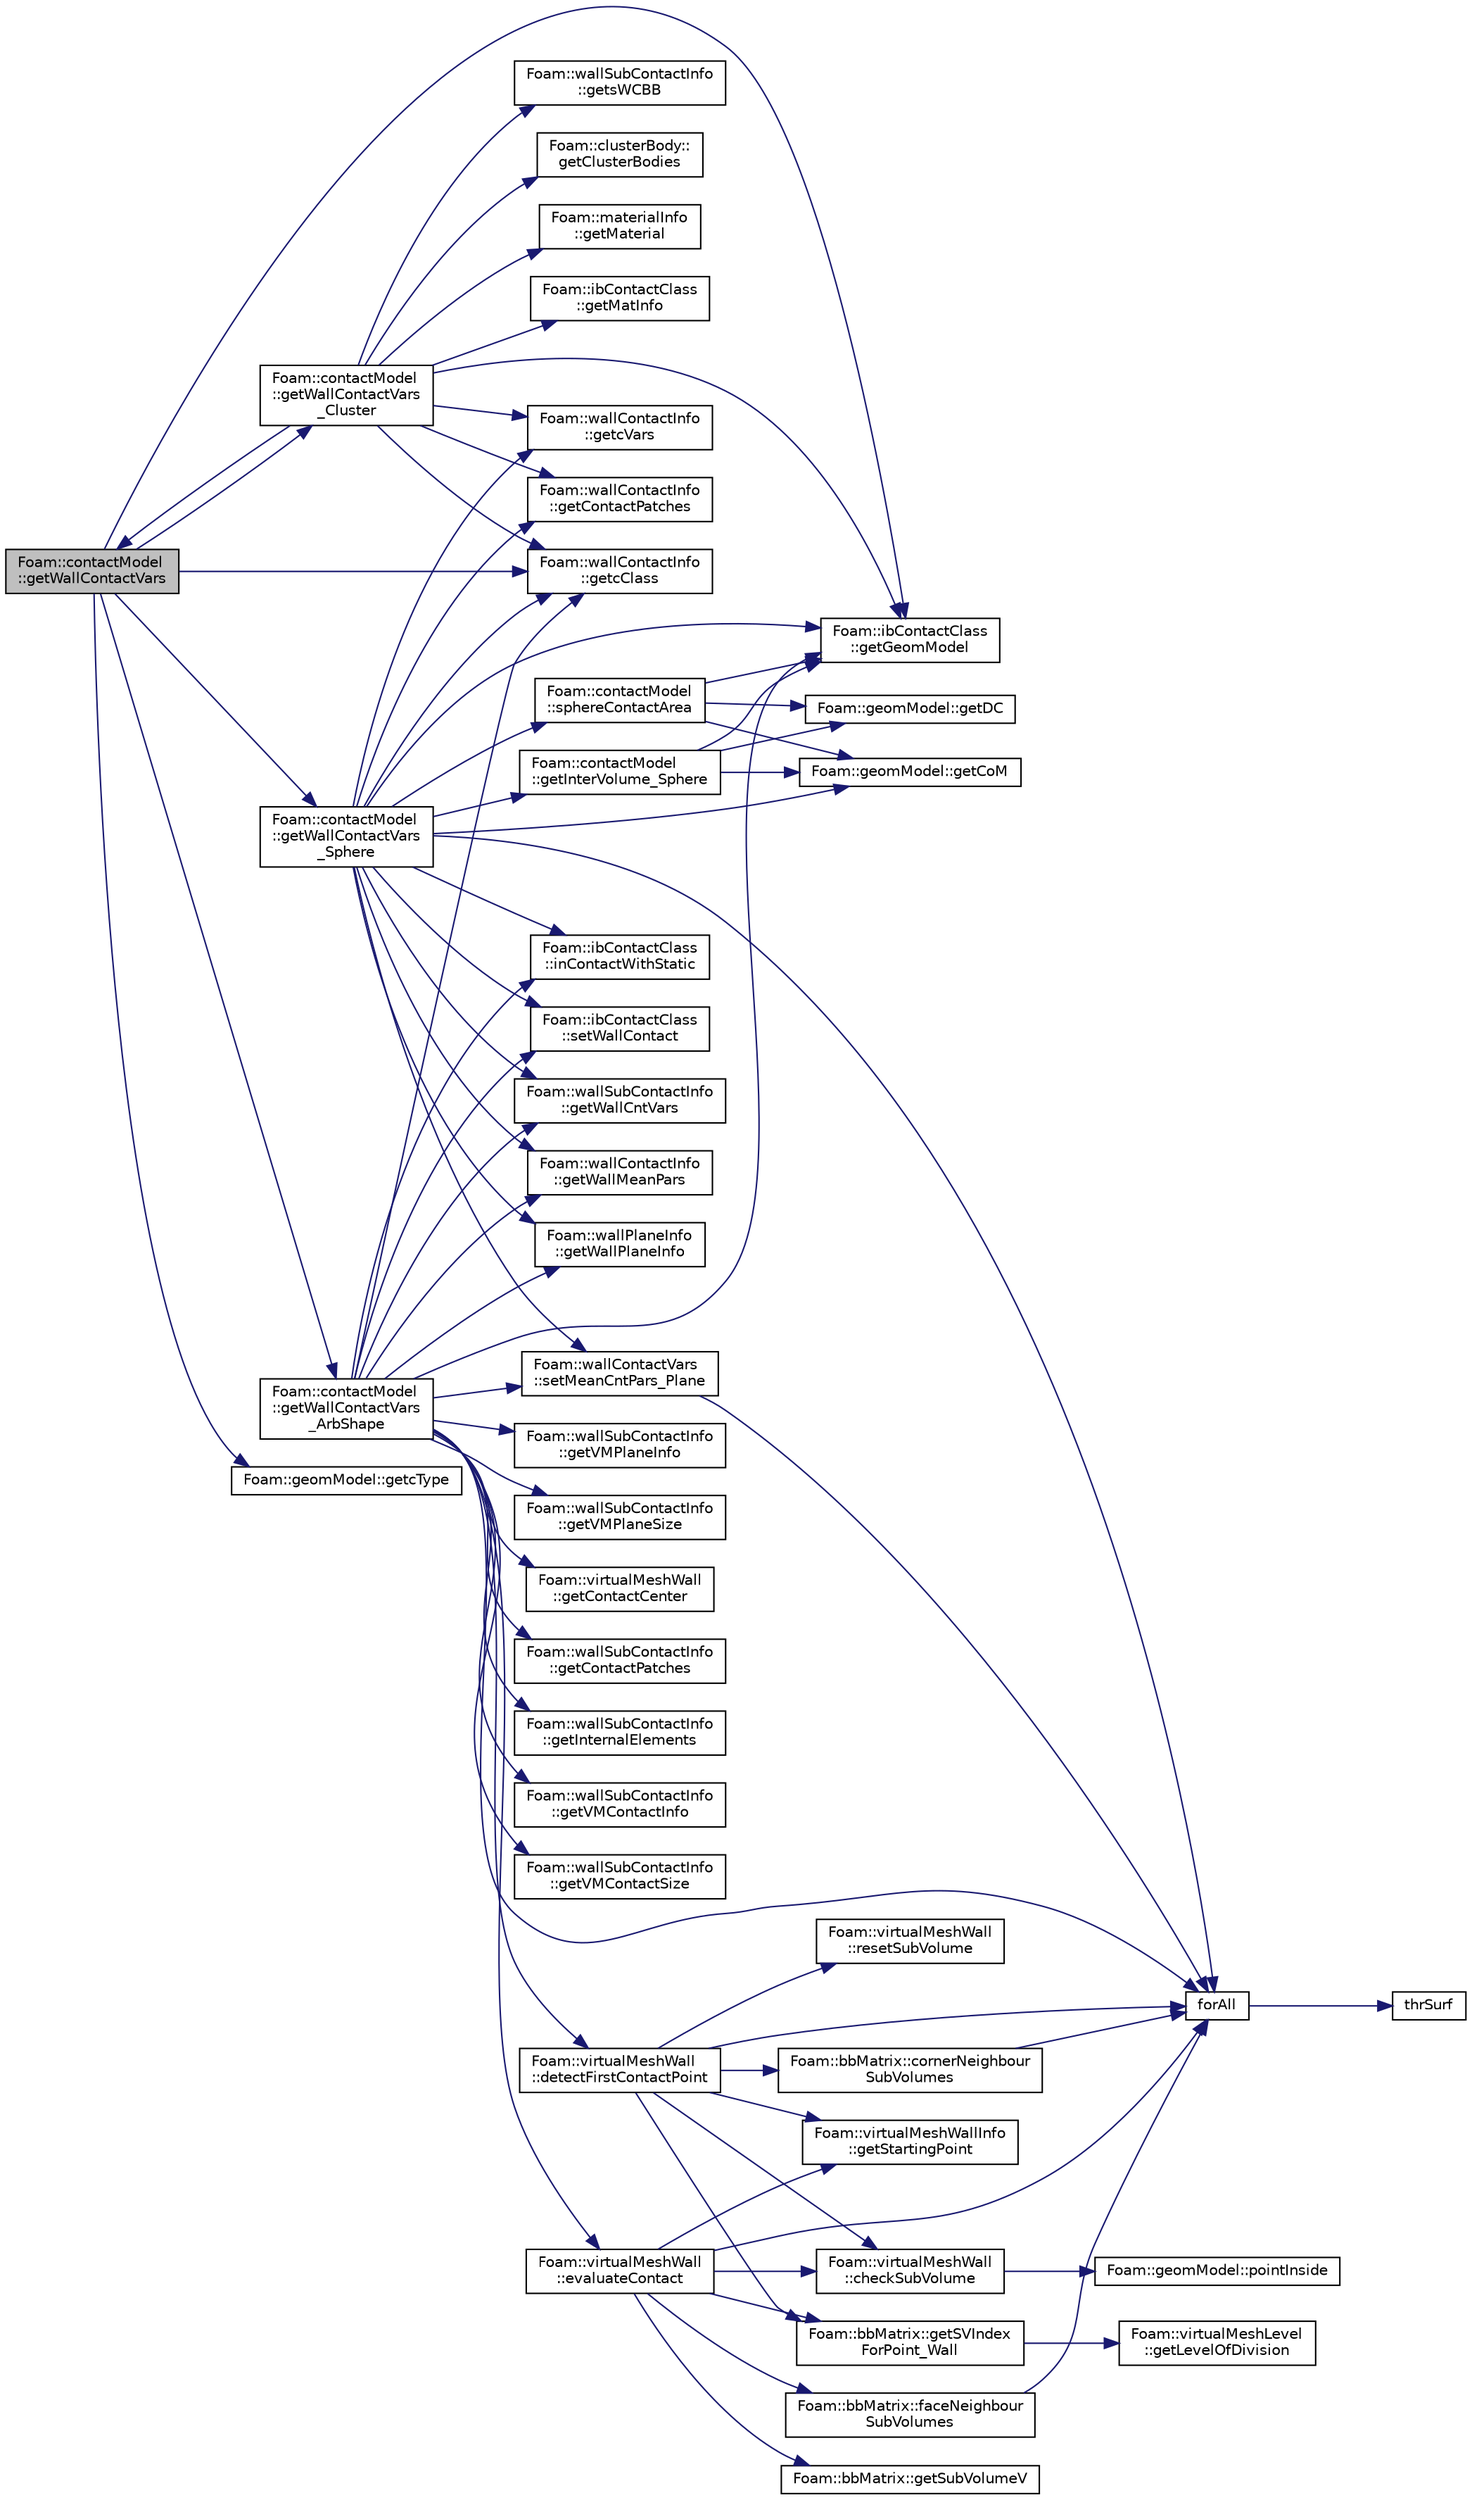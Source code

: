 digraph "Foam::contactModel::getWallContactVars"
{
 // LATEX_PDF_SIZE
  edge [fontname="Helvetica",fontsize="10",labelfontname="Helvetica",labelfontsize="10"];
  node [fontname="Helvetica",fontsize="10",shape=record];
  rankdir="LR";
  Node1 [label="Foam::contactModel\l::getWallContactVars",height=0.2,width=0.4,color="black", fillcolor="grey75", style="filled", fontcolor="black",tooltip=" "];
  Node1 -> Node2 [color="midnightblue",fontsize="10",style="solid"];
  Node2 [label="Foam::wallContactInfo\l::getcClass",height=0.2,width=0.4,color="black", fillcolor="white", style="filled",URL="$classFoam_1_1wallContactInfo.html#a2366bc28e22cfaaf6087048b12a92f39",tooltip=" "];
  Node1 -> Node3 [color="midnightblue",fontsize="10",style="solid"];
  Node3 [label="Foam::geomModel::getcType",height=0.2,width=0.4,color="black", fillcolor="white", style="filled",URL="$classFoam_1_1geomModel.html#aad4760c95591b65260efb023cdbbe862",tooltip=" "];
  Node1 -> Node4 [color="midnightblue",fontsize="10",style="solid"];
  Node4 [label="Foam::ibContactClass\l::getGeomModel",height=0.2,width=0.4,color="black", fillcolor="white", style="filled",URL="$classFoam_1_1ibContactClass.html#af24117aa9d6b8a28c64ce11354a2fa35",tooltip=" "];
  Node1 -> Node5 [color="midnightblue",fontsize="10",style="solid"];
  Node5 [label="Foam::contactModel\l::getWallContactVars\l_ArbShape",height=0.2,width=0.4,color="black", fillcolor="white", style="filled",URL="$namespaceFoam_1_1contactModel.html#a2ca5920582a637b866f11430e86e87cf",tooltip=" "];
  Node5 -> Node6 [color="midnightblue",fontsize="10",style="solid"];
  Node6 [label="Foam::virtualMeshWall\l::detectFirstContactPoint",height=0.2,width=0.4,color="black", fillcolor="white", style="filled",URL="$classFoam_1_1virtualMeshWall.html#a229ccdf5daaa15de592ba5699ca24759",tooltip=" "];
  Node6 -> Node7 [color="midnightblue",fontsize="10",style="solid"];
  Node7 [label="Foam::virtualMeshWall\l::checkSubVolume",height=0.2,width=0.4,color="black", fillcolor="white", style="filled",URL="$classFoam_1_1virtualMeshWall.html#a00c17609d545a8eaa4116b0dc8a97a2a",tooltip=" "];
  Node7 -> Node8 [color="midnightblue",fontsize="10",style="solid"];
  Node8 [label="Foam::geomModel::pointInside",height=0.2,width=0.4,color="black", fillcolor="white", style="filled",URL="$classFoam_1_1geomModel.html#a9f26fe62858c0b9da399f2c5823ea0a5",tooltip=" "];
  Node6 -> Node9 [color="midnightblue",fontsize="10",style="solid"];
  Node9 [label="Foam::bbMatrix::cornerNeighbour\lSubVolumes",height=0.2,width=0.4,color="black", fillcolor="white", style="filled",URL="$classFoam_1_1bbMatrix.html#adc78aadf304850e42bb5f49d0de8188a",tooltip=" "];
  Node9 -> Node10 [color="midnightblue",fontsize="10",style="solid"];
  Node10 [label="forAll",height=0.2,width=0.4,color="black", fillcolor="white", style="filled",URL="$addModels_2initializeAddModels_8H.html#adcd69a620b2d93c893cbf0e92bb7c5d7",tooltip=" "];
  Node10 -> Node11 [color="midnightblue",fontsize="10",style="solid"];
  Node11 [label="thrSurf",height=0.2,width=0.4,color="black", fillcolor="white", style="filled",URL="$addModels_2initializeAddModels_8H.html#a12947c9cf4cff46d3d0a324e3e718f45",tooltip=" "];
  Node6 -> Node10 [color="midnightblue",fontsize="10",style="solid"];
  Node6 -> Node12 [color="midnightblue",fontsize="10",style="solid"];
  Node12 [label="Foam::virtualMeshWallInfo\l::getStartingPoint",height=0.2,width=0.4,color="black", fillcolor="white", style="filled",URL="$structFoam_1_1virtualMeshWallInfo.html#ac2a279eaaf9cb23b9019b33bb71c69a6",tooltip=" "];
  Node6 -> Node13 [color="midnightblue",fontsize="10",style="solid"];
  Node13 [label="Foam::bbMatrix::getSVIndex\lForPoint_Wall",height=0.2,width=0.4,color="black", fillcolor="white", style="filled",URL="$classFoam_1_1bbMatrix.html#a17f37ee48a2af9a679c0e642d8df8135",tooltip=" "];
  Node13 -> Node14 [color="midnightblue",fontsize="10",style="solid"];
  Node14 [label="Foam::virtualMeshLevel\l::getLevelOfDivision",height=0.2,width=0.4,color="black", fillcolor="white", style="filled",URL="$classFoam_1_1virtualMeshLevel.html#a1eb892ba729b2ba4c733d6157a1236e6",tooltip=" "];
  Node6 -> Node15 [color="midnightblue",fontsize="10",style="solid"];
  Node15 [label="Foam::virtualMeshWall\l::resetSubVolume",height=0.2,width=0.4,color="black", fillcolor="white", style="filled",URL="$classFoam_1_1virtualMeshWall.html#a4975e48fa6b4666c3dd16faa43103229",tooltip=" "];
  Node5 -> Node16 [color="midnightblue",fontsize="10",style="solid"];
  Node16 [label="Foam::virtualMeshWall\l::evaluateContact",height=0.2,width=0.4,color="black", fillcolor="white", style="filled",URL="$classFoam_1_1virtualMeshWall.html#a3579436720c2e5fcceea3ab96584cef4",tooltip=" "];
  Node16 -> Node7 [color="midnightblue",fontsize="10",style="solid"];
  Node16 -> Node17 [color="midnightblue",fontsize="10",style="solid"];
  Node17 [label="Foam::bbMatrix::faceNeighbour\lSubVolumes",height=0.2,width=0.4,color="black", fillcolor="white", style="filled",URL="$classFoam_1_1bbMatrix.html#aa0282e6c9db9b90433691b00e59f37c3",tooltip=" "];
  Node17 -> Node10 [color="midnightblue",fontsize="10",style="solid"];
  Node16 -> Node10 [color="midnightblue",fontsize="10",style="solid"];
  Node16 -> Node12 [color="midnightblue",fontsize="10",style="solid"];
  Node16 -> Node18 [color="midnightblue",fontsize="10",style="solid"];
  Node18 [label="Foam::bbMatrix::getSubVolumeV",height=0.2,width=0.4,color="black", fillcolor="white", style="filled",URL="$classFoam_1_1bbMatrix.html#a732bfc3b441ea4c1764c1f33d39a62ac",tooltip=" "];
  Node16 -> Node13 [color="midnightblue",fontsize="10",style="solid"];
  Node5 -> Node10 [color="midnightblue",fontsize="10",style="solid"];
  Node5 -> Node2 [color="midnightblue",fontsize="10",style="solid"];
  Node5 -> Node19 [color="midnightblue",fontsize="10",style="solid"];
  Node19 [label="Foam::virtualMeshWall\l::getContactCenter",height=0.2,width=0.4,color="black", fillcolor="white", style="filled",URL="$classFoam_1_1virtualMeshWall.html#ab012eb8bdc3d10cfc1b56237845e19d0",tooltip=" "];
  Node5 -> Node20 [color="midnightblue",fontsize="10",style="solid"];
  Node20 [label="Foam::wallSubContactInfo\l::getContactPatches",height=0.2,width=0.4,color="black", fillcolor="white", style="filled",URL="$classFoam_1_1wallSubContactInfo.html#ab94054907763fbd13c9b62b0680c4f11",tooltip=" "];
  Node5 -> Node4 [color="midnightblue",fontsize="10",style="solid"];
  Node5 -> Node21 [color="midnightblue",fontsize="10",style="solid"];
  Node21 [label="Foam::wallSubContactInfo\l::getInternalElements",height=0.2,width=0.4,color="black", fillcolor="white", style="filled",URL="$classFoam_1_1wallSubContactInfo.html#ad6ab385a3b477363c631cab5ba89b096",tooltip=" "];
  Node5 -> Node22 [color="midnightblue",fontsize="10",style="solid"];
  Node22 [label="Foam::wallSubContactInfo\l::getVMContactInfo",height=0.2,width=0.4,color="black", fillcolor="white", style="filled",URL="$classFoam_1_1wallSubContactInfo.html#a2d36c555a6277b2b09ffb1b499ee2040",tooltip=" "];
  Node5 -> Node23 [color="midnightblue",fontsize="10",style="solid"];
  Node23 [label="Foam::wallSubContactInfo\l::getVMContactSize",height=0.2,width=0.4,color="black", fillcolor="white", style="filled",URL="$classFoam_1_1wallSubContactInfo.html#a9d847267e0625437336ae4bdcb9f707e",tooltip=" "];
  Node5 -> Node24 [color="midnightblue",fontsize="10",style="solid"];
  Node24 [label="Foam::wallSubContactInfo\l::getVMPlaneInfo",height=0.2,width=0.4,color="black", fillcolor="white", style="filled",URL="$classFoam_1_1wallSubContactInfo.html#aaf3763a61eeb4aaa1dc0a78aaeffab93",tooltip=" "];
  Node5 -> Node25 [color="midnightblue",fontsize="10",style="solid"];
  Node25 [label="Foam::wallSubContactInfo\l::getVMPlaneSize",height=0.2,width=0.4,color="black", fillcolor="white", style="filled",URL="$classFoam_1_1wallSubContactInfo.html#aab0e955304ae33badb2341c9ce532a35",tooltip=" "];
  Node5 -> Node26 [color="midnightblue",fontsize="10",style="solid"];
  Node26 [label="Foam::wallSubContactInfo\l::getWallCntVars",height=0.2,width=0.4,color="black", fillcolor="white", style="filled",URL="$classFoam_1_1wallSubContactInfo.html#a4ee4f2e43972b6e359fe6f7bf6a1018d",tooltip=" "];
  Node5 -> Node27 [color="midnightblue",fontsize="10",style="solid"];
  Node27 [label="Foam::wallContactInfo\l::getWallMeanPars",height=0.2,width=0.4,color="black", fillcolor="white", style="filled",URL="$classFoam_1_1wallContactInfo.html#a3934896b37065811a15bf1a2a858c474",tooltip=" "];
  Node5 -> Node28 [color="midnightblue",fontsize="10",style="solid"];
  Node28 [label="Foam::wallPlaneInfo\l::getWallPlaneInfo",height=0.2,width=0.4,color="black", fillcolor="white", style="filled",URL="$classFoam_1_1wallPlaneInfo.html#a79ee79cd0b68dc6afe60152453f29fa7",tooltip=" "];
  Node5 -> Node29 [color="midnightblue",fontsize="10",style="solid"];
  Node29 [label="Foam::ibContactClass\l::inContactWithStatic",height=0.2,width=0.4,color="black", fillcolor="white", style="filled",URL="$classFoam_1_1ibContactClass.html#ac524d28a7f034b595c4d114985663cc8",tooltip=" "];
  Node5 -> Node30 [color="midnightblue",fontsize="10",style="solid"];
  Node30 [label="Foam::wallContactVars\l::setMeanCntPars_Plane",height=0.2,width=0.4,color="black", fillcolor="white", style="filled",URL="$classFoam_1_1wallContactVars.html#a8d867556389b7bf68987108f356d6ca8",tooltip=" "];
  Node30 -> Node10 [color="midnightblue",fontsize="10",style="solid"];
  Node5 -> Node31 [color="midnightblue",fontsize="10",style="solid"];
  Node31 [label="Foam::ibContactClass\l::setWallContact",height=0.2,width=0.4,color="black", fillcolor="white", style="filled",URL="$classFoam_1_1ibContactClass.html#a2aea492460017877267fdc20a752ae88",tooltip=" "];
  Node1 -> Node32 [color="midnightblue",fontsize="10",style="solid"];
  Node32 [label="Foam::contactModel\l::getWallContactVars\l_Cluster",height=0.2,width=0.4,color="black", fillcolor="white", style="filled",URL="$namespaceFoam_1_1contactModel.html#a63c79957b49d3cde697bb4791d1cc6b4",tooltip=" "];
  Node32 -> Node2 [color="midnightblue",fontsize="10",style="solid"];
  Node32 -> Node33 [color="midnightblue",fontsize="10",style="solid"];
  Node33 [label="Foam::clusterBody::\lgetClusterBodies",height=0.2,width=0.4,color="black", fillcolor="white", style="filled",URL="$classFoam_1_1clusterBody.html#a284f52a30ebda31d578267f12c902225",tooltip=" "];
  Node32 -> Node34 [color="midnightblue",fontsize="10",style="solid"];
  Node34 [label="Foam::wallContactInfo\l::getContactPatches",height=0.2,width=0.4,color="black", fillcolor="white", style="filled",URL="$classFoam_1_1wallContactInfo.html#a462fa827cf5509da2cf66bb4db5f7806",tooltip=" "];
  Node32 -> Node35 [color="midnightblue",fontsize="10",style="solid"];
  Node35 [label="Foam::wallContactInfo\l::getcVars",height=0.2,width=0.4,color="black", fillcolor="white", style="filled",URL="$classFoam_1_1wallContactInfo.html#ae4c4029904d2c1d2fecee14947033896",tooltip=" "];
  Node32 -> Node4 [color="midnightblue",fontsize="10",style="solid"];
  Node32 -> Node36 [color="midnightblue",fontsize="10",style="solid"];
  Node36 [label="Foam::materialInfo\l::getMaterial",height=0.2,width=0.4,color="black", fillcolor="white", style="filled",URL="$classFoam_1_1materialInfo.html#af4ad397d31f9fbfa3f1740d921c7364c",tooltip=" "];
  Node32 -> Node37 [color="midnightblue",fontsize="10",style="solid"];
  Node37 [label="Foam::ibContactClass\l::getMatInfo",height=0.2,width=0.4,color="black", fillcolor="white", style="filled",URL="$classFoam_1_1ibContactClass.html#a5358ed75ed8e5f863f982ef3703290aa",tooltip=" "];
  Node32 -> Node38 [color="midnightblue",fontsize="10",style="solid"];
  Node38 [label="Foam::wallSubContactInfo\l::getsWCBB",height=0.2,width=0.4,color="black", fillcolor="white", style="filled",URL="$classFoam_1_1wallSubContactInfo.html#ac8c0286e51be43acd9862a40879a67a4",tooltip=" "];
  Node32 -> Node1 [color="midnightblue",fontsize="10",style="solid"];
  Node1 -> Node39 [color="midnightblue",fontsize="10",style="solid"];
  Node39 [label="Foam::contactModel\l::getWallContactVars\l_Sphere",height=0.2,width=0.4,color="black", fillcolor="white", style="filled",URL="$namespaceFoam_1_1contactModel.html#a1bf5a7f6798e32de5bbc1d208130bc77",tooltip=" "];
  Node39 -> Node10 [color="midnightblue",fontsize="10",style="solid"];
  Node39 -> Node2 [color="midnightblue",fontsize="10",style="solid"];
  Node39 -> Node40 [color="midnightblue",fontsize="10",style="solid"];
  Node40 [label="Foam::geomModel::getCoM",height=0.2,width=0.4,color="black", fillcolor="white", style="filled",URL="$classFoam_1_1geomModel.html#a17f5482e38b671fd424704393e4db210",tooltip=" "];
  Node39 -> Node34 [color="midnightblue",fontsize="10",style="solid"];
  Node39 -> Node35 [color="midnightblue",fontsize="10",style="solid"];
  Node39 -> Node4 [color="midnightblue",fontsize="10",style="solid"];
  Node39 -> Node41 [color="midnightblue",fontsize="10",style="solid"];
  Node41 [label="Foam::contactModel\l::getInterVolume_Sphere",height=0.2,width=0.4,color="black", fillcolor="white", style="filled",URL="$namespaceFoam_1_1contactModel.html#add5e29574efd42f222481ad3370011e1",tooltip=" "];
  Node41 -> Node40 [color="midnightblue",fontsize="10",style="solid"];
  Node41 -> Node42 [color="midnightblue",fontsize="10",style="solid"];
  Node42 [label="Foam::geomModel::getDC",height=0.2,width=0.4,color="black", fillcolor="white", style="filled",URL="$classFoam_1_1geomModel.html#a4a544cd34b3b6a9963fb311c4d9938fb",tooltip=" "];
  Node41 -> Node4 [color="midnightblue",fontsize="10",style="solid"];
  Node39 -> Node26 [color="midnightblue",fontsize="10",style="solid"];
  Node39 -> Node27 [color="midnightblue",fontsize="10",style="solid"];
  Node39 -> Node28 [color="midnightblue",fontsize="10",style="solid"];
  Node39 -> Node29 [color="midnightblue",fontsize="10",style="solid"];
  Node39 -> Node30 [color="midnightblue",fontsize="10",style="solid"];
  Node39 -> Node31 [color="midnightblue",fontsize="10",style="solid"];
  Node39 -> Node43 [color="midnightblue",fontsize="10",style="solid"];
  Node43 [label="Foam::contactModel\l::sphereContactArea",height=0.2,width=0.4,color="black", fillcolor="white", style="filled",URL="$namespaceFoam_1_1contactModel.html#aa822971b620c434759c0717b1ab1e3d1",tooltip=" "];
  Node43 -> Node40 [color="midnightblue",fontsize="10",style="solid"];
  Node43 -> Node42 [color="midnightblue",fontsize="10",style="solid"];
  Node43 -> Node4 [color="midnightblue",fontsize="10",style="solid"];
}
